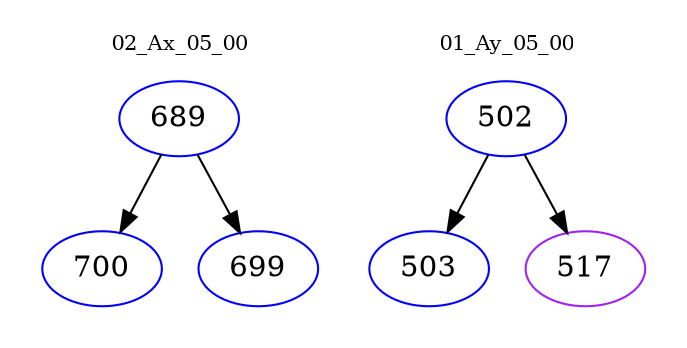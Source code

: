 digraph{
subgraph cluster_0 {
color = white
label = "02_Ax_05_00";
fontsize=10;
T0_689 [label="689", color="blue"]
T0_689 -> T0_700 [color="black"]
T0_700 [label="700", color="blue"]
T0_689 -> T0_699 [color="black"]
T0_699 [label="699", color="blue"]
}
subgraph cluster_1 {
color = white
label = "01_Ay_05_00";
fontsize=10;
T1_502 [label="502", color="blue"]
T1_502 -> T1_503 [color="black"]
T1_503 [label="503", color="blue"]
T1_502 -> T1_517 [color="black"]
T1_517 [label="517", color="purple"]
}
}

